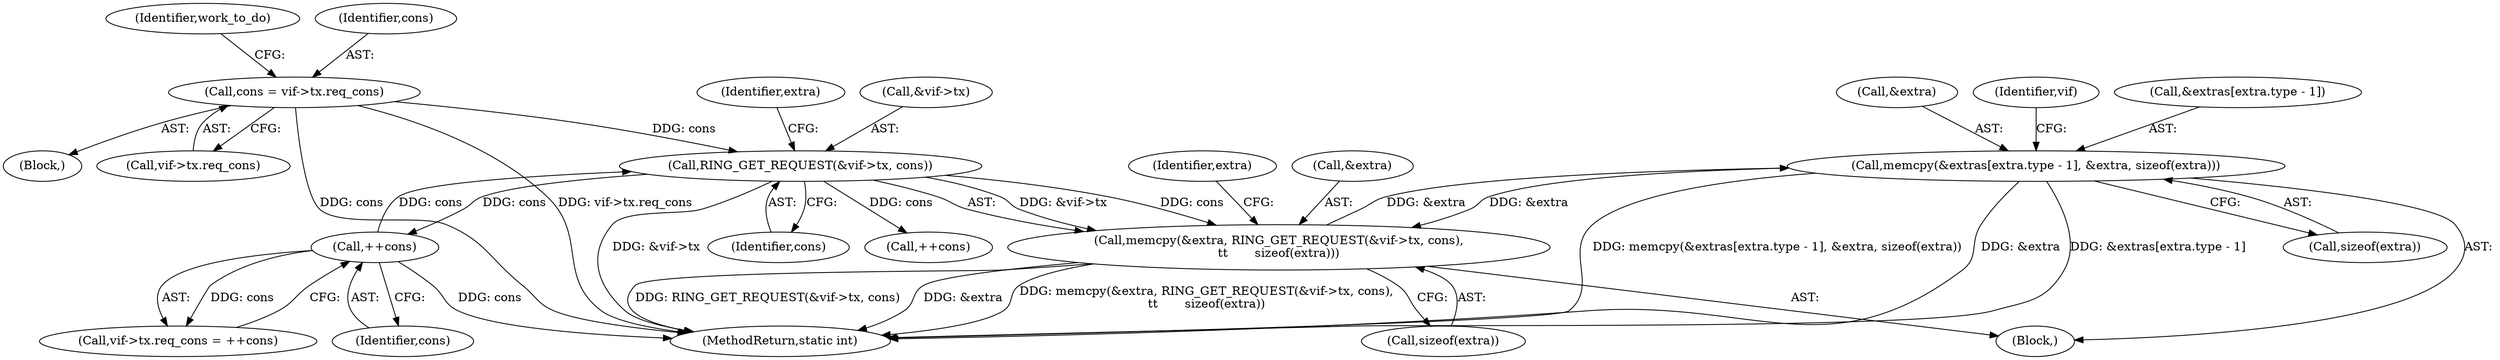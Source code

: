 digraph "0_linux_48856286b64e4b66ec62b94e504d0b29c1ade664_2@API" {
"1000178" [label="(Call,memcpy(&extras[extra.type - 1], &extra, sizeof(extra)))"];
"1000133" [label="(Call,memcpy(&extra, RING_GET_REQUEST(&vif->tx, cons),\n\t\t       sizeof(extra)))"];
"1000178" [label="(Call,memcpy(&extras[extra.type - 1], &extra, sizeof(extra)))"];
"1000136" [label="(Call,RING_GET_REQUEST(&vif->tx, cons))"];
"1000107" [label="(Call,cons = vif->tx.req_cons)"];
"1000197" [label="(Call,++cons)"];
"1000142" [label="(Call,sizeof(extra))"];
"1000189" [label="(Call,sizeof(extra))"];
"1000163" [label="(Call,++cons)"];
"1000149" [label="(Identifier,extra)"];
"1000109" [label="(Call,vif->tx.req_cons)"];
"1000179" [label="(Call,&extras[extra.type - 1])"];
"1000120" [label="(Identifier,work_to_do)"];
"1000108" [label="(Identifier,cons)"];
"1000206" [label="(MethodReturn,static int)"];
"1000187" [label="(Call,&extra)"];
"1000178" [label="(Call,memcpy(&extras[extra.type - 1], &extra, sizeof(extra)))"];
"1000104" [label="(Block,)"];
"1000143" [label="(Identifier,extra)"];
"1000107" [label="(Call,cons = vif->tx.req_cons)"];
"1000137" [label="(Call,&vif->tx)"];
"1000115" [label="(Block,)"];
"1000141" [label="(Identifier,cons)"];
"1000198" [label="(Identifier,cons)"];
"1000194" [label="(Identifier,vif)"];
"1000133" [label="(Call,memcpy(&extra, RING_GET_REQUEST(&vif->tx, cons),\n\t\t       sizeof(extra)))"];
"1000191" [label="(Call,vif->tx.req_cons = ++cons)"];
"1000136" [label="(Call,RING_GET_REQUEST(&vif->tx, cons))"];
"1000134" [label="(Call,&extra)"];
"1000197" [label="(Call,++cons)"];
"1000178" -> "1000115"  [label="AST: "];
"1000178" -> "1000189"  [label="CFG: "];
"1000179" -> "1000178"  [label="AST: "];
"1000187" -> "1000178"  [label="AST: "];
"1000189" -> "1000178"  [label="AST: "];
"1000194" -> "1000178"  [label="CFG: "];
"1000178" -> "1000206"  [label="DDG: &extras[extra.type - 1]"];
"1000178" -> "1000206"  [label="DDG: memcpy(&extras[extra.type - 1], &extra, sizeof(extra))"];
"1000178" -> "1000206"  [label="DDG: &extra"];
"1000178" -> "1000133"  [label="DDG: &extra"];
"1000133" -> "1000178"  [label="DDG: &extra"];
"1000133" -> "1000115"  [label="AST: "];
"1000133" -> "1000142"  [label="CFG: "];
"1000134" -> "1000133"  [label="AST: "];
"1000136" -> "1000133"  [label="AST: "];
"1000142" -> "1000133"  [label="AST: "];
"1000149" -> "1000133"  [label="CFG: "];
"1000133" -> "1000206"  [label="DDG: &extra"];
"1000133" -> "1000206"  [label="DDG: memcpy(&extra, RING_GET_REQUEST(&vif->tx, cons),\n\t\t       sizeof(extra))"];
"1000133" -> "1000206"  [label="DDG: RING_GET_REQUEST(&vif->tx, cons)"];
"1000136" -> "1000133"  [label="DDG: &vif->tx"];
"1000136" -> "1000133"  [label="DDG: cons"];
"1000136" -> "1000141"  [label="CFG: "];
"1000137" -> "1000136"  [label="AST: "];
"1000141" -> "1000136"  [label="AST: "];
"1000143" -> "1000136"  [label="CFG: "];
"1000136" -> "1000206"  [label="DDG: &vif->tx"];
"1000107" -> "1000136"  [label="DDG: cons"];
"1000197" -> "1000136"  [label="DDG: cons"];
"1000136" -> "1000163"  [label="DDG: cons"];
"1000136" -> "1000197"  [label="DDG: cons"];
"1000107" -> "1000104"  [label="AST: "];
"1000107" -> "1000109"  [label="CFG: "];
"1000108" -> "1000107"  [label="AST: "];
"1000109" -> "1000107"  [label="AST: "];
"1000120" -> "1000107"  [label="CFG: "];
"1000107" -> "1000206"  [label="DDG: cons"];
"1000107" -> "1000206"  [label="DDG: vif->tx.req_cons"];
"1000197" -> "1000191"  [label="AST: "];
"1000197" -> "1000198"  [label="CFG: "];
"1000198" -> "1000197"  [label="AST: "];
"1000191" -> "1000197"  [label="CFG: "];
"1000197" -> "1000206"  [label="DDG: cons"];
"1000197" -> "1000191"  [label="DDG: cons"];
}
